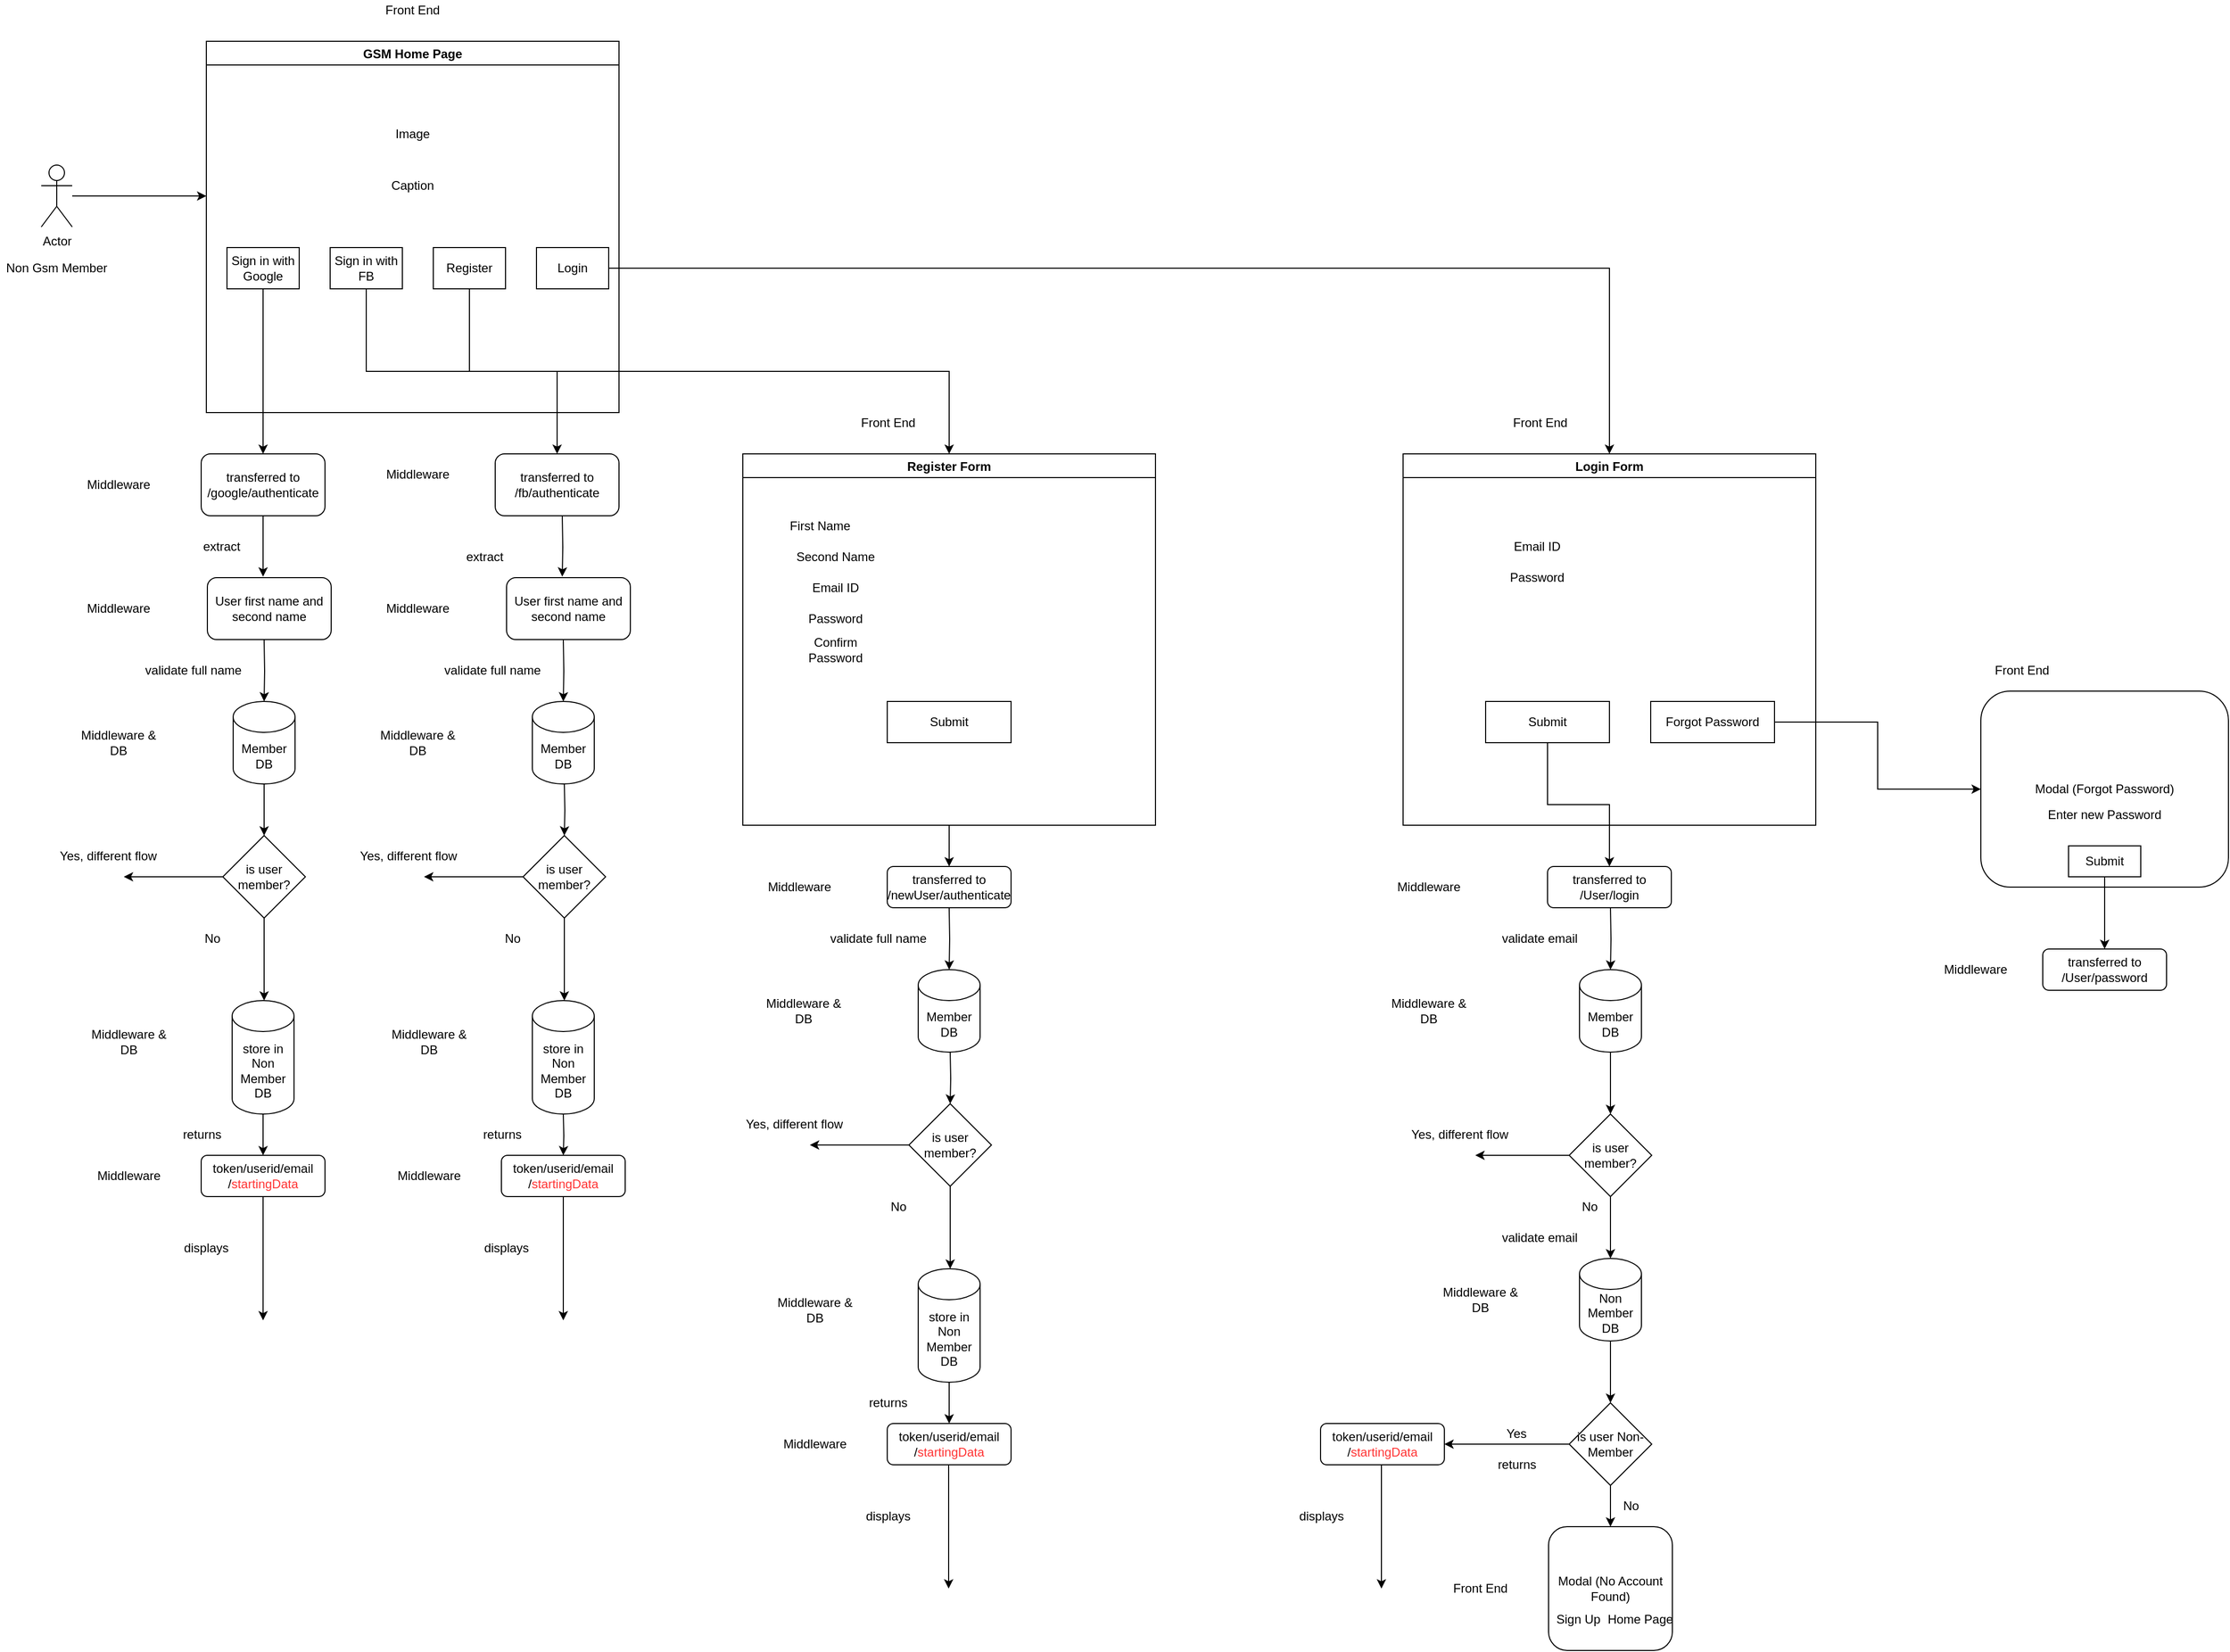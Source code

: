 <mxfile version="14.7.2" type="github">
  <diagram id="JOsgbX38XLbBY9DrWCiV" name="nonGSM member User Flow">
    <mxGraphModel dx="946" dy="614" grid="1" gridSize="10" guides="1" tooltips="1" connect="1" arrows="1" fold="1" page="1" pageScale="1" pageWidth="3300" pageHeight="4681" math="0" shadow="0">
      <root>
        <mxCell id="0" />
        <mxCell id="1" parent="0" />
        <mxCell id="Bx13AfeXELvHfdjOSMqN-60" style="edgeStyle=orthogonalEdgeStyle;rounded=0;orthogonalLoop=1;jettySize=auto;html=1;" edge="1" parent="1" source="Bx13AfeXELvHfdjOSMqN-56">
          <mxGeometry relative="1" as="geometry">
            <mxPoint x="200" y="270" as="targetPoint" />
          </mxGeometry>
        </mxCell>
        <mxCell id="Bx13AfeXELvHfdjOSMqN-56" value="Actor" style="shape=umlActor;verticalLabelPosition=bottom;verticalAlign=top;html=1;outlineConnect=0;" vertex="1" parent="1">
          <mxGeometry x="40" y="240" width="30" height="60" as="geometry" />
        </mxCell>
        <mxCell id="Bx13AfeXELvHfdjOSMqN-57" value="Non Gsm Member" style="text;html=1;strokeColor=none;fillColor=none;align=center;verticalAlign=middle;whiteSpace=wrap;rounded=0;" vertex="1" parent="1">
          <mxGeometry y="330" width="110" height="20" as="geometry" />
        </mxCell>
        <mxCell id="Bx13AfeXELvHfdjOSMqN-59" value="GSM Home Page" style="swimlane;" vertex="1" parent="1">
          <mxGeometry x="200" y="120" width="400" height="360" as="geometry">
            <mxRectangle x="200" y="120" width="130" height="23" as="alternateBounds" />
          </mxGeometry>
        </mxCell>
        <mxCell id="Bx13AfeXELvHfdjOSMqN-62" value="Image" style="text;html=1;strokeColor=none;fillColor=none;align=center;verticalAlign=middle;whiteSpace=wrap;rounded=0;" vertex="1" parent="Bx13AfeXELvHfdjOSMqN-59">
          <mxGeometry x="120" y="80" width="160" height="20" as="geometry" />
        </mxCell>
        <mxCell id="Bx13AfeXELvHfdjOSMqN-63" value="Caption" style="text;html=1;strokeColor=none;fillColor=none;align=center;verticalAlign=middle;whiteSpace=wrap;rounded=0;" vertex="1" parent="Bx13AfeXELvHfdjOSMqN-59">
          <mxGeometry x="120" y="130" width="160" height="20" as="geometry" />
        </mxCell>
        <mxCell id="Bx13AfeXELvHfdjOSMqN-64" value="Sign in with Google" style="rounded=0;whiteSpace=wrap;html=1;" vertex="1" parent="Bx13AfeXELvHfdjOSMqN-59">
          <mxGeometry x="20" y="200" width="70" height="40" as="geometry" />
        </mxCell>
        <mxCell id="Bx13AfeXELvHfdjOSMqN-65" value="Sign in with FB" style="rounded=0;whiteSpace=wrap;html=1;" vertex="1" parent="Bx13AfeXELvHfdjOSMqN-59">
          <mxGeometry x="120" y="200" width="70" height="40" as="geometry" />
        </mxCell>
        <mxCell id="Bx13AfeXELvHfdjOSMqN-66" value="Register" style="rounded=0;whiteSpace=wrap;html=1;" vertex="1" parent="Bx13AfeXELvHfdjOSMqN-59">
          <mxGeometry x="220" y="200" width="70" height="40" as="geometry" />
        </mxCell>
        <mxCell id="Bx13AfeXELvHfdjOSMqN-67" value="Login" style="rounded=0;whiteSpace=wrap;html=1;" vertex="1" parent="Bx13AfeXELvHfdjOSMqN-59">
          <mxGeometry x="320" y="200" width="70" height="40" as="geometry" />
        </mxCell>
        <mxCell id="Bx13AfeXELvHfdjOSMqN-73" style="edgeStyle=orthogonalEdgeStyle;rounded=0;orthogonalLoop=1;jettySize=auto;html=1;entryX=0.45;entryY=-0.017;entryDx=0;entryDy=0;entryPerimeter=0;" edge="1" parent="1" source="Bx13AfeXELvHfdjOSMqN-68" target="Bx13AfeXELvHfdjOSMqN-72">
          <mxGeometry relative="1" as="geometry" />
        </mxCell>
        <mxCell id="Bx13AfeXELvHfdjOSMqN-68" value="transferred to /google/authenticate" style="rounded=1;whiteSpace=wrap;html=1;" vertex="1" parent="1">
          <mxGeometry x="195" y="520" width="120" height="60" as="geometry" />
        </mxCell>
        <mxCell id="Bx13AfeXELvHfdjOSMqN-69" style="edgeStyle=orthogonalEdgeStyle;rounded=0;orthogonalLoop=1;jettySize=auto;html=1;entryX=0.5;entryY=0;entryDx=0;entryDy=0;" edge="1" parent="1" source="Bx13AfeXELvHfdjOSMqN-64" target="Bx13AfeXELvHfdjOSMqN-68">
          <mxGeometry relative="1" as="geometry" />
        </mxCell>
        <mxCell id="Bx13AfeXELvHfdjOSMqN-70" value="Front End" style="text;html=1;strokeColor=none;fillColor=none;align=center;verticalAlign=middle;whiteSpace=wrap;rounded=0;" vertex="1" parent="1">
          <mxGeometry x="325" y="80" width="150" height="20" as="geometry" />
        </mxCell>
        <mxCell id="Bx13AfeXELvHfdjOSMqN-71" value="Middleware" style="text;html=1;strokeColor=none;fillColor=none;align=center;verticalAlign=middle;whiteSpace=wrap;rounded=0;" vertex="1" parent="1">
          <mxGeometry x="70" y="540" width="90" height="20" as="geometry" />
        </mxCell>
        <mxCell id="Bx13AfeXELvHfdjOSMqN-76" style="edgeStyle=orthogonalEdgeStyle;rounded=0;orthogonalLoop=1;jettySize=auto;html=1;entryX=0.5;entryY=0;entryDx=0;entryDy=0;entryPerimeter=0;" edge="1" parent="1" target="Bx13AfeXELvHfdjOSMqN-75">
          <mxGeometry relative="1" as="geometry">
            <mxPoint x="256" y="700" as="sourcePoint" />
          </mxGeometry>
        </mxCell>
        <mxCell id="Bx13AfeXELvHfdjOSMqN-72" value="User first name and second name" style="rounded=1;whiteSpace=wrap;html=1;" vertex="1" parent="1">
          <mxGeometry x="201" y="640" width="120" height="60" as="geometry" />
        </mxCell>
        <mxCell id="Bx13AfeXELvHfdjOSMqN-74" value="extract" style="text;html=1;strokeColor=none;fillColor=none;align=center;verticalAlign=middle;whiteSpace=wrap;rounded=0;" vertex="1" parent="1">
          <mxGeometry x="195" y="600" width="40" height="20" as="geometry" />
        </mxCell>
        <mxCell id="Bx13AfeXELvHfdjOSMqN-82" style="edgeStyle=orthogonalEdgeStyle;rounded=0;orthogonalLoop=1;jettySize=auto;html=1;entryX=0.5;entryY=0;entryDx=0;entryDy=0;" edge="1" parent="1" source="Bx13AfeXELvHfdjOSMqN-75" target="Bx13AfeXELvHfdjOSMqN-78">
          <mxGeometry relative="1" as="geometry" />
        </mxCell>
        <mxCell id="Bx13AfeXELvHfdjOSMqN-75" value="Member DB" style="shape=cylinder3;whiteSpace=wrap;html=1;boundedLbl=1;backgroundOutline=1;size=15;" vertex="1" parent="1">
          <mxGeometry x="226" y="760" width="60" height="80" as="geometry" />
        </mxCell>
        <mxCell id="Bx13AfeXELvHfdjOSMqN-77" value="validate full name" style="text;html=1;strokeColor=none;fillColor=none;align=center;verticalAlign=middle;whiteSpace=wrap;rounded=0;" vertex="1" parent="1">
          <mxGeometry x="130" y="720" width="115" height="20" as="geometry" />
        </mxCell>
        <mxCell id="Bx13AfeXELvHfdjOSMqN-79" style="edgeStyle=orthogonalEdgeStyle;rounded=0;orthogonalLoop=1;jettySize=auto;html=1;" edge="1" parent="1" source="Bx13AfeXELvHfdjOSMqN-78">
          <mxGeometry relative="1" as="geometry">
            <mxPoint x="120" y="930" as="targetPoint" />
          </mxGeometry>
        </mxCell>
        <mxCell id="Bx13AfeXELvHfdjOSMqN-84" style="edgeStyle=orthogonalEdgeStyle;rounded=0;orthogonalLoop=1;jettySize=auto;html=1;entryX=0.5;entryY=0;entryDx=0;entryDy=0;" edge="1" parent="1" source="Bx13AfeXELvHfdjOSMqN-78">
          <mxGeometry relative="1" as="geometry">
            <mxPoint x="256" y="1050" as="targetPoint" />
          </mxGeometry>
        </mxCell>
        <mxCell id="Bx13AfeXELvHfdjOSMqN-78" value="is user member?" style="rhombus;whiteSpace=wrap;html=1;" vertex="1" parent="1">
          <mxGeometry x="216" y="890" width="80" height="80" as="geometry" />
        </mxCell>
        <mxCell id="Bx13AfeXELvHfdjOSMqN-81" value="Yes, different flow" style="text;html=1;strokeColor=none;fillColor=none;align=center;verticalAlign=middle;whiteSpace=wrap;rounded=0;" vertex="1" parent="1">
          <mxGeometry x="30" y="900" width="150" height="20" as="geometry" />
        </mxCell>
        <mxCell id="Bx13AfeXELvHfdjOSMqN-85" value="No" style="text;html=1;strokeColor=none;fillColor=none;align=center;verticalAlign=middle;whiteSpace=wrap;rounded=0;" vertex="1" parent="1">
          <mxGeometry x="186" y="980" width="40" height="20" as="geometry" />
        </mxCell>
        <mxCell id="Bx13AfeXELvHfdjOSMqN-88" style="edgeStyle=orthogonalEdgeStyle;rounded=0;orthogonalLoop=1;jettySize=auto;html=1;entryX=0.5;entryY=0;entryDx=0;entryDy=0;" edge="1" parent="1" source="Bx13AfeXELvHfdjOSMqN-86" target="Bx13AfeXELvHfdjOSMqN-87">
          <mxGeometry relative="1" as="geometry" />
        </mxCell>
        <mxCell id="Bx13AfeXELvHfdjOSMqN-86" value="store in Non Member DB" style="shape=cylinder3;whiteSpace=wrap;html=1;boundedLbl=1;backgroundOutline=1;size=15;" vertex="1" parent="1">
          <mxGeometry x="225" y="1050" width="60" height="110" as="geometry" />
        </mxCell>
        <mxCell id="Bx13AfeXELvHfdjOSMqN-94" style="edgeStyle=orthogonalEdgeStyle;rounded=0;orthogonalLoop=1;jettySize=auto;html=1;" edge="1" parent="1" source="Bx13AfeXELvHfdjOSMqN-87">
          <mxGeometry relative="1" as="geometry">
            <mxPoint x="255" y="1360" as="targetPoint" />
          </mxGeometry>
        </mxCell>
        <mxCell id="Bx13AfeXELvHfdjOSMqN-87" value="token/userid/email&lt;br&gt;/&lt;font color=&quot;#ff3333&quot;&gt;startingData&lt;/font&gt;" style="rounded=1;whiteSpace=wrap;html=1;" vertex="1" parent="1">
          <mxGeometry x="195" y="1200" width="120" height="40" as="geometry" />
        </mxCell>
        <mxCell id="Bx13AfeXELvHfdjOSMqN-89" value="Middleware" style="text;html=1;strokeColor=none;fillColor=none;align=center;verticalAlign=middle;whiteSpace=wrap;rounded=0;" vertex="1" parent="1">
          <mxGeometry x="70" y="660" width="90" height="20" as="geometry" />
        </mxCell>
        <mxCell id="Bx13AfeXELvHfdjOSMqN-90" value="Middleware &amp;amp; DB" style="text;html=1;strokeColor=none;fillColor=none;align=center;verticalAlign=middle;whiteSpace=wrap;rounded=0;" vertex="1" parent="1">
          <mxGeometry x="70" y="790" width="90" height="20" as="geometry" />
        </mxCell>
        <mxCell id="Bx13AfeXELvHfdjOSMqN-91" value="Middleware &amp;amp; DB" style="text;html=1;strokeColor=none;fillColor=none;align=center;verticalAlign=middle;whiteSpace=wrap;rounded=0;" vertex="1" parent="1">
          <mxGeometry x="80" y="1080" width="90" height="20" as="geometry" />
        </mxCell>
        <mxCell id="Bx13AfeXELvHfdjOSMqN-92" value="Middleware" style="text;html=1;strokeColor=none;fillColor=none;align=center;verticalAlign=middle;whiteSpace=wrap;rounded=0;" vertex="1" parent="1">
          <mxGeometry x="80" y="1210" width="90" height="20" as="geometry" />
        </mxCell>
        <mxCell id="Bx13AfeXELvHfdjOSMqN-93" value="returns" style="text;html=1;strokeColor=none;fillColor=none;align=center;verticalAlign=middle;whiteSpace=wrap;rounded=0;" vertex="1" parent="1">
          <mxGeometry x="176" y="1170" width="40" height="20" as="geometry" />
        </mxCell>
        <mxCell id="Bx13AfeXELvHfdjOSMqN-95" value="displays" style="text;html=1;strokeColor=none;fillColor=none;align=center;verticalAlign=middle;whiteSpace=wrap;rounded=0;" vertex="1" parent="1">
          <mxGeometry x="180" y="1280" width="40" height="20" as="geometry" />
        </mxCell>
        <mxCell id="Bx13AfeXELvHfdjOSMqN-96" value="transferred to /fb/authenticate" style="rounded=1;whiteSpace=wrap;html=1;" vertex="1" parent="1">
          <mxGeometry x="480" y="520" width="120" height="60" as="geometry" />
        </mxCell>
        <mxCell id="Bx13AfeXELvHfdjOSMqN-97" style="edgeStyle=orthogonalEdgeStyle;rounded=0;orthogonalLoop=1;jettySize=auto;html=1;exitX=0.5;exitY=1;exitDx=0;exitDy=0;entryX=0.5;entryY=0;entryDx=0;entryDy=0;" edge="1" parent="1" source="Bx13AfeXELvHfdjOSMqN-65" target="Bx13AfeXELvHfdjOSMqN-96">
          <mxGeometry relative="1" as="geometry" />
        </mxCell>
        <mxCell id="Bx13AfeXELvHfdjOSMqN-98" value="Middleware" style="text;html=1;strokeColor=none;fillColor=none;align=center;verticalAlign=middle;whiteSpace=wrap;rounded=0;" vertex="1" parent="1">
          <mxGeometry x="360" y="530" width="90" height="20" as="geometry" />
        </mxCell>
        <mxCell id="Bx13AfeXELvHfdjOSMqN-119" value="extract" style="text;html=1;strokeColor=none;fillColor=none;align=center;verticalAlign=middle;whiteSpace=wrap;rounded=0;" vertex="1" parent="1">
          <mxGeometry x="450" y="610" width="40" height="20" as="geometry" />
        </mxCell>
        <mxCell id="Bx13AfeXELvHfdjOSMqN-120" style="edgeStyle=orthogonalEdgeStyle;rounded=0;orthogonalLoop=1;jettySize=auto;html=1;entryX=0.45;entryY=-0.017;entryDx=0;entryDy=0;entryPerimeter=0;" edge="1" parent="1" target="Bx13AfeXELvHfdjOSMqN-121">
          <mxGeometry relative="1" as="geometry">
            <mxPoint x="545" y="580" as="sourcePoint" />
          </mxGeometry>
        </mxCell>
        <mxCell id="Bx13AfeXELvHfdjOSMqN-121" value="User first name and second name" style="rounded=1;whiteSpace=wrap;html=1;" vertex="1" parent="1">
          <mxGeometry x="491" y="640" width="120" height="60" as="geometry" />
        </mxCell>
        <mxCell id="Bx13AfeXELvHfdjOSMqN-122" value="Middleware" style="text;html=1;strokeColor=none;fillColor=none;align=center;verticalAlign=middle;whiteSpace=wrap;rounded=0;" vertex="1" parent="1">
          <mxGeometry x="360" y="660" width="90" height="20" as="geometry" />
        </mxCell>
        <mxCell id="Bx13AfeXELvHfdjOSMqN-123" style="edgeStyle=orthogonalEdgeStyle;rounded=0;orthogonalLoop=1;jettySize=auto;html=1;entryX=0.5;entryY=0;entryDx=0;entryDy=0;entryPerimeter=0;" edge="1" parent="1" target="Bx13AfeXELvHfdjOSMqN-124">
          <mxGeometry relative="1" as="geometry">
            <mxPoint x="546" y="700" as="sourcePoint" />
          </mxGeometry>
        </mxCell>
        <mxCell id="Bx13AfeXELvHfdjOSMqN-124" value="Member DB" style="shape=cylinder3;whiteSpace=wrap;html=1;boundedLbl=1;backgroundOutline=1;size=15;" vertex="1" parent="1">
          <mxGeometry x="516" y="760" width="60" height="80" as="geometry" />
        </mxCell>
        <mxCell id="Bx13AfeXELvHfdjOSMqN-125" value="validate full name" style="text;html=1;strokeColor=none;fillColor=none;align=center;verticalAlign=middle;whiteSpace=wrap;rounded=0;" vertex="1" parent="1">
          <mxGeometry x="420" y="720" width="115" height="20" as="geometry" />
        </mxCell>
        <mxCell id="Bx13AfeXELvHfdjOSMqN-126" value="Middleware &amp;amp; DB" style="text;html=1;strokeColor=none;fillColor=none;align=center;verticalAlign=middle;whiteSpace=wrap;rounded=0;" vertex="1" parent="1">
          <mxGeometry x="360" y="790" width="90" height="20" as="geometry" />
        </mxCell>
        <mxCell id="Bx13AfeXELvHfdjOSMqN-127" style="edgeStyle=orthogonalEdgeStyle;rounded=0;orthogonalLoop=1;jettySize=auto;html=1;entryX=0.5;entryY=0;entryDx=0;entryDy=0;" edge="1" parent="1" target="Bx13AfeXELvHfdjOSMqN-130">
          <mxGeometry relative="1" as="geometry">
            <mxPoint x="547" y="840" as="sourcePoint" />
          </mxGeometry>
        </mxCell>
        <mxCell id="Bx13AfeXELvHfdjOSMqN-128" style="edgeStyle=orthogonalEdgeStyle;rounded=0;orthogonalLoop=1;jettySize=auto;html=1;" edge="1" parent="1" source="Bx13AfeXELvHfdjOSMqN-130">
          <mxGeometry relative="1" as="geometry">
            <mxPoint x="411" y="930" as="targetPoint" />
          </mxGeometry>
        </mxCell>
        <mxCell id="Bx13AfeXELvHfdjOSMqN-129" style="edgeStyle=orthogonalEdgeStyle;rounded=0;orthogonalLoop=1;jettySize=auto;html=1;entryX=0.5;entryY=0;entryDx=0;entryDy=0;" edge="1" parent="1" source="Bx13AfeXELvHfdjOSMqN-130">
          <mxGeometry relative="1" as="geometry">
            <mxPoint x="547" y="1050" as="targetPoint" />
          </mxGeometry>
        </mxCell>
        <mxCell id="Bx13AfeXELvHfdjOSMqN-130" value="is user member?" style="rhombus;whiteSpace=wrap;html=1;" vertex="1" parent="1">
          <mxGeometry x="507" y="890" width="80" height="80" as="geometry" />
        </mxCell>
        <mxCell id="Bx13AfeXELvHfdjOSMqN-131" value="Yes, different flow" style="text;html=1;strokeColor=none;fillColor=none;align=center;verticalAlign=middle;whiteSpace=wrap;rounded=0;" vertex="1" parent="1">
          <mxGeometry x="321" y="900" width="150" height="20" as="geometry" />
        </mxCell>
        <mxCell id="Bx13AfeXELvHfdjOSMqN-132" value="No" style="text;html=1;strokeColor=none;fillColor=none;align=center;verticalAlign=middle;whiteSpace=wrap;rounded=0;" vertex="1" parent="1">
          <mxGeometry x="477" y="980" width="40" height="20" as="geometry" />
        </mxCell>
        <mxCell id="Bx13AfeXELvHfdjOSMqN-133" value="store in Non Member DB" style="shape=cylinder3;whiteSpace=wrap;html=1;boundedLbl=1;backgroundOutline=1;size=15;" vertex="1" parent="1">
          <mxGeometry x="516" y="1050" width="60" height="110" as="geometry" />
        </mxCell>
        <mxCell id="Bx13AfeXELvHfdjOSMqN-134" value="Middleware &amp;amp; DB" style="text;html=1;strokeColor=none;fillColor=none;align=center;verticalAlign=middle;whiteSpace=wrap;rounded=0;" vertex="1" parent="1">
          <mxGeometry x="371" y="1080" width="90" height="20" as="geometry" />
        </mxCell>
        <mxCell id="Bx13AfeXELvHfdjOSMqN-135" style="edgeStyle=orthogonalEdgeStyle;rounded=0;orthogonalLoop=1;jettySize=auto;html=1;entryX=0.5;entryY=0;entryDx=0;entryDy=0;" edge="1" parent="1" target="Bx13AfeXELvHfdjOSMqN-137">
          <mxGeometry relative="1" as="geometry">
            <mxPoint x="546" y="1160" as="sourcePoint" />
          </mxGeometry>
        </mxCell>
        <mxCell id="Bx13AfeXELvHfdjOSMqN-136" style="edgeStyle=orthogonalEdgeStyle;rounded=0;orthogonalLoop=1;jettySize=auto;html=1;" edge="1" parent="1" source="Bx13AfeXELvHfdjOSMqN-137">
          <mxGeometry relative="1" as="geometry">
            <mxPoint x="546" y="1360" as="targetPoint" />
          </mxGeometry>
        </mxCell>
        <mxCell id="Bx13AfeXELvHfdjOSMqN-137" value="token/userid/email&lt;br&gt;/&lt;font color=&quot;#ff3333&quot;&gt;startingData&lt;/font&gt;" style="rounded=1;whiteSpace=wrap;html=1;" vertex="1" parent="1">
          <mxGeometry x="486" y="1200" width="120" height="40" as="geometry" />
        </mxCell>
        <mxCell id="Bx13AfeXELvHfdjOSMqN-138" value="Middleware" style="text;html=1;strokeColor=none;fillColor=none;align=center;verticalAlign=middle;whiteSpace=wrap;rounded=0;" vertex="1" parent="1">
          <mxGeometry x="371" y="1210" width="90" height="20" as="geometry" />
        </mxCell>
        <mxCell id="Bx13AfeXELvHfdjOSMqN-139" value="returns" style="text;html=1;strokeColor=none;fillColor=none;align=center;verticalAlign=middle;whiteSpace=wrap;rounded=0;" vertex="1" parent="1">
          <mxGeometry x="467" y="1170" width="40" height="20" as="geometry" />
        </mxCell>
        <mxCell id="Bx13AfeXELvHfdjOSMqN-140" value="displays" style="text;html=1;strokeColor=none;fillColor=none;align=center;verticalAlign=middle;whiteSpace=wrap;rounded=0;" vertex="1" parent="1">
          <mxGeometry x="471" y="1280" width="40" height="20" as="geometry" />
        </mxCell>
        <mxCell id="Bx13AfeXELvHfdjOSMqN-151" style="edgeStyle=orthogonalEdgeStyle;rounded=0;orthogonalLoop=1;jettySize=auto;html=1;entryX=0.5;entryY=0;entryDx=0;entryDy=0;" edge="1" parent="1" source="Bx13AfeXELvHfdjOSMqN-141" target="Bx13AfeXELvHfdjOSMqN-148">
          <mxGeometry relative="1" as="geometry" />
        </mxCell>
        <mxCell id="Bx13AfeXELvHfdjOSMqN-141" value="Register Form" style="swimlane;" vertex="1" parent="1">
          <mxGeometry x="720" y="520" width="400" height="360" as="geometry" />
        </mxCell>
        <mxCell id="Bx13AfeXELvHfdjOSMqN-142" value="First Name" style="text;html=1;strokeColor=none;fillColor=none;align=center;verticalAlign=middle;whiteSpace=wrap;rounded=0;" vertex="1" parent="Bx13AfeXELvHfdjOSMqN-141">
          <mxGeometry x="40" y="60" width="70" height="20" as="geometry" />
        </mxCell>
        <mxCell id="Bx13AfeXELvHfdjOSMqN-143" value="Second Name" style="text;html=1;strokeColor=none;fillColor=none;align=center;verticalAlign=middle;whiteSpace=wrap;rounded=0;" vertex="1" parent="Bx13AfeXELvHfdjOSMqN-141">
          <mxGeometry x="40" y="90" width="100" height="20" as="geometry" />
        </mxCell>
        <mxCell id="Bx13AfeXELvHfdjOSMqN-144" value="Email ID" style="text;html=1;strokeColor=none;fillColor=none;align=center;verticalAlign=middle;whiteSpace=wrap;rounded=0;" vertex="1" parent="Bx13AfeXELvHfdjOSMqN-141">
          <mxGeometry x="40" y="120" width="100" height="20" as="geometry" />
        </mxCell>
        <mxCell id="Bx13AfeXELvHfdjOSMqN-145" value="Password" style="text;html=1;strokeColor=none;fillColor=none;align=center;verticalAlign=middle;whiteSpace=wrap;rounded=0;" vertex="1" parent="Bx13AfeXELvHfdjOSMqN-141">
          <mxGeometry x="40" y="150" width="100" height="20" as="geometry" />
        </mxCell>
        <mxCell id="Bx13AfeXELvHfdjOSMqN-146" value="Confirm Password" style="text;html=1;strokeColor=none;fillColor=none;align=center;verticalAlign=middle;whiteSpace=wrap;rounded=0;" vertex="1" parent="Bx13AfeXELvHfdjOSMqN-141">
          <mxGeometry x="40" y="180" width="100" height="20" as="geometry" />
        </mxCell>
        <mxCell id="Bx13AfeXELvHfdjOSMqN-147" value="Submit" style="rounded=0;whiteSpace=wrap;html=1;" vertex="1" parent="Bx13AfeXELvHfdjOSMqN-141">
          <mxGeometry x="140" y="240" width="120" height="40" as="geometry" />
        </mxCell>
        <mxCell id="Bx13AfeXELvHfdjOSMqN-148" value="transferred to /newUser/authenticate" style="rounded=1;whiteSpace=wrap;html=1;" vertex="1" parent="1">
          <mxGeometry x="860" y="920" width="120" height="40" as="geometry" />
        </mxCell>
        <mxCell id="Bx13AfeXELvHfdjOSMqN-149" value="Front End" style="text;html=1;strokeColor=none;fillColor=none;align=center;verticalAlign=middle;whiteSpace=wrap;rounded=0;" vertex="1" parent="1">
          <mxGeometry x="816" y="480" width="90" height="20" as="geometry" />
        </mxCell>
        <mxCell id="Bx13AfeXELvHfdjOSMqN-150" value="Middleware" style="text;html=1;strokeColor=none;fillColor=none;align=center;verticalAlign=middle;whiteSpace=wrap;rounded=0;" vertex="1" parent="1">
          <mxGeometry x="730" y="930" width="90" height="20" as="geometry" />
        </mxCell>
        <mxCell id="Bx13AfeXELvHfdjOSMqN-152" style="edgeStyle=orthogonalEdgeStyle;rounded=0;orthogonalLoop=1;jettySize=auto;html=1;entryX=0.5;entryY=0;entryDx=0;entryDy=0;entryPerimeter=0;" edge="1" parent="1" target="Bx13AfeXELvHfdjOSMqN-153">
          <mxGeometry relative="1" as="geometry">
            <mxPoint x="920" y="960" as="sourcePoint" />
          </mxGeometry>
        </mxCell>
        <mxCell id="Bx13AfeXELvHfdjOSMqN-153" value="Member DB" style="shape=cylinder3;whiteSpace=wrap;html=1;boundedLbl=1;backgroundOutline=1;size=15;" vertex="1" parent="1">
          <mxGeometry x="890" y="1020" width="60" height="80" as="geometry" />
        </mxCell>
        <mxCell id="Bx13AfeXELvHfdjOSMqN-154" value="validate full name" style="text;html=1;strokeColor=none;fillColor=none;align=center;verticalAlign=middle;whiteSpace=wrap;rounded=0;" vertex="1" parent="1">
          <mxGeometry x="794" y="980" width="115" height="20" as="geometry" />
        </mxCell>
        <mxCell id="Bx13AfeXELvHfdjOSMqN-155" value="Middleware &amp;amp; DB" style="text;html=1;strokeColor=none;fillColor=none;align=center;verticalAlign=middle;whiteSpace=wrap;rounded=0;" vertex="1" parent="1">
          <mxGeometry x="734" y="1050" width="90" height="20" as="geometry" />
        </mxCell>
        <mxCell id="Bx13AfeXELvHfdjOSMqN-156" style="edgeStyle=orthogonalEdgeStyle;rounded=0;orthogonalLoop=1;jettySize=auto;html=1;entryX=0.5;entryY=0;entryDx=0;entryDy=0;" edge="1" parent="1" target="Bx13AfeXELvHfdjOSMqN-159">
          <mxGeometry relative="1" as="geometry">
            <mxPoint x="921" y="1100" as="sourcePoint" />
          </mxGeometry>
        </mxCell>
        <mxCell id="Bx13AfeXELvHfdjOSMqN-157" style="edgeStyle=orthogonalEdgeStyle;rounded=0;orthogonalLoop=1;jettySize=auto;html=1;" edge="1" parent="1" source="Bx13AfeXELvHfdjOSMqN-159">
          <mxGeometry relative="1" as="geometry">
            <mxPoint x="785" y="1190" as="targetPoint" />
          </mxGeometry>
        </mxCell>
        <mxCell id="Bx13AfeXELvHfdjOSMqN-158" style="edgeStyle=orthogonalEdgeStyle;rounded=0;orthogonalLoop=1;jettySize=auto;html=1;entryX=0.5;entryY=0;entryDx=0;entryDy=0;" edge="1" parent="1" source="Bx13AfeXELvHfdjOSMqN-159">
          <mxGeometry relative="1" as="geometry">
            <mxPoint x="921" y="1310" as="targetPoint" />
          </mxGeometry>
        </mxCell>
        <mxCell id="Bx13AfeXELvHfdjOSMqN-159" value="is user member?" style="rhombus;whiteSpace=wrap;html=1;" vertex="1" parent="1">
          <mxGeometry x="881" y="1150" width="80" height="80" as="geometry" />
        </mxCell>
        <mxCell id="Bx13AfeXELvHfdjOSMqN-160" value="Yes, different flow" style="text;html=1;strokeColor=none;fillColor=none;align=center;verticalAlign=middle;whiteSpace=wrap;rounded=0;" vertex="1" parent="1">
          <mxGeometry x="695" y="1160" width="150" height="20" as="geometry" />
        </mxCell>
        <mxCell id="Bx13AfeXELvHfdjOSMqN-161" value="No" style="text;html=1;strokeColor=none;fillColor=none;align=center;verticalAlign=middle;whiteSpace=wrap;rounded=0;" vertex="1" parent="1">
          <mxGeometry x="851" y="1240" width="40" height="20" as="geometry" />
        </mxCell>
        <mxCell id="Bx13AfeXELvHfdjOSMqN-169" style="edgeStyle=orthogonalEdgeStyle;rounded=0;orthogonalLoop=1;jettySize=auto;html=1;" edge="1" parent="1" source="Bx13AfeXELvHfdjOSMqN-162" target="Bx13AfeXELvHfdjOSMqN-164">
          <mxGeometry relative="1" as="geometry" />
        </mxCell>
        <mxCell id="Bx13AfeXELvHfdjOSMqN-162" value="store in Non Member DB" style="shape=cylinder3;whiteSpace=wrap;html=1;boundedLbl=1;backgroundOutline=1;size=15;" vertex="1" parent="1">
          <mxGeometry x="890" y="1310" width="60" height="110" as="geometry" />
        </mxCell>
        <mxCell id="Bx13AfeXELvHfdjOSMqN-163" value="Middleware &amp;amp; DB" style="text;html=1;strokeColor=none;fillColor=none;align=center;verticalAlign=middle;whiteSpace=wrap;rounded=0;" vertex="1" parent="1">
          <mxGeometry x="745" y="1340" width="90" height="20" as="geometry" />
        </mxCell>
        <mxCell id="Bx13AfeXELvHfdjOSMqN-164" value="token/userid/email&lt;br&gt;/&lt;font color=&quot;#ff3333&quot;&gt;startingData&lt;/font&gt;" style="rounded=1;whiteSpace=wrap;html=1;" vertex="1" parent="1">
          <mxGeometry x="860" y="1460" width="120" height="40" as="geometry" />
        </mxCell>
        <mxCell id="Bx13AfeXELvHfdjOSMqN-165" value="Middleware" style="text;html=1;strokeColor=none;fillColor=none;align=center;verticalAlign=middle;whiteSpace=wrap;rounded=0;" vertex="1" parent="1">
          <mxGeometry x="745" y="1470" width="90" height="20" as="geometry" />
        </mxCell>
        <mxCell id="Bx13AfeXELvHfdjOSMqN-166" value="returns" style="text;html=1;strokeColor=none;fillColor=none;align=center;verticalAlign=middle;whiteSpace=wrap;rounded=0;" vertex="1" parent="1">
          <mxGeometry x="841" y="1430" width="40" height="20" as="geometry" />
        </mxCell>
        <mxCell id="Bx13AfeXELvHfdjOSMqN-167" style="edgeStyle=orthogonalEdgeStyle;rounded=0;orthogonalLoop=1;jettySize=auto;html=1;" edge="1" parent="1">
          <mxGeometry relative="1" as="geometry">
            <mxPoint x="919.5" y="1620" as="targetPoint" />
            <mxPoint x="919.5" y="1500" as="sourcePoint" />
          </mxGeometry>
        </mxCell>
        <mxCell id="Bx13AfeXELvHfdjOSMqN-168" value="displays" style="text;html=1;strokeColor=none;fillColor=none;align=center;verticalAlign=middle;whiteSpace=wrap;rounded=0;" vertex="1" parent="1">
          <mxGeometry x="841" y="1540" width="40" height="20" as="geometry" />
        </mxCell>
        <mxCell id="Bx13AfeXELvHfdjOSMqN-170" style="edgeStyle=orthogonalEdgeStyle;rounded=0;orthogonalLoop=1;jettySize=auto;html=1;exitX=0.5;exitY=1;exitDx=0;exitDy=0;" edge="1" parent="1" source="Bx13AfeXELvHfdjOSMqN-66" target="Bx13AfeXELvHfdjOSMqN-141">
          <mxGeometry relative="1" as="geometry" />
        </mxCell>
        <mxCell id="Bx13AfeXELvHfdjOSMqN-183" style="edgeStyle=orthogonalEdgeStyle;rounded=0;orthogonalLoop=1;jettySize=auto;html=1;entryX=0.5;entryY=0;entryDx=0;entryDy=0;exitX=0.5;exitY=1;exitDx=0;exitDy=0;" edge="1" parent="1" source="Bx13AfeXELvHfdjOSMqN-177" target="Bx13AfeXELvHfdjOSMqN-181">
          <mxGeometry relative="1" as="geometry" />
        </mxCell>
        <mxCell id="Bx13AfeXELvHfdjOSMqN-171" value="Login Form" style="swimlane;" vertex="1" parent="1">
          <mxGeometry x="1360" y="520" width="400" height="360" as="geometry" />
        </mxCell>
        <mxCell id="Bx13AfeXELvHfdjOSMqN-177" value="Submit" style="rounded=0;whiteSpace=wrap;html=1;" vertex="1" parent="Bx13AfeXELvHfdjOSMqN-171">
          <mxGeometry x="80" y="240" width="120" height="40" as="geometry" />
        </mxCell>
        <mxCell id="Bx13AfeXELvHfdjOSMqN-178" value="Email ID" style="text;html=1;strokeColor=none;fillColor=none;align=center;verticalAlign=middle;whiteSpace=wrap;rounded=0;" vertex="1" parent="Bx13AfeXELvHfdjOSMqN-171">
          <mxGeometry x="80" y="80" width="100" height="20" as="geometry" />
        </mxCell>
        <mxCell id="Bx13AfeXELvHfdjOSMqN-179" value="Password" style="text;html=1;strokeColor=none;fillColor=none;align=center;verticalAlign=middle;whiteSpace=wrap;rounded=0;" vertex="1" parent="Bx13AfeXELvHfdjOSMqN-171">
          <mxGeometry x="80" y="110" width="100" height="20" as="geometry" />
        </mxCell>
        <mxCell id="Bx13AfeXELvHfdjOSMqN-180" value="Forgot Password" style="rounded=0;whiteSpace=wrap;html=1;" vertex="1" parent="Bx13AfeXELvHfdjOSMqN-171">
          <mxGeometry x="240" y="240" width="120" height="40" as="geometry" />
        </mxCell>
        <mxCell id="Bx13AfeXELvHfdjOSMqN-181" value="transferred to /User/login" style="rounded=1;whiteSpace=wrap;html=1;" vertex="1" parent="1">
          <mxGeometry x="1500" y="920" width="120" height="40" as="geometry" />
        </mxCell>
        <mxCell id="Bx13AfeXELvHfdjOSMqN-182" value="Middleware" style="text;html=1;strokeColor=none;fillColor=none;align=center;verticalAlign=middle;whiteSpace=wrap;rounded=0;" vertex="1" parent="1">
          <mxGeometry x="1340" y="930" width="90" height="20" as="geometry" />
        </mxCell>
        <mxCell id="Bx13AfeXELvHfdjOSMqN-185" style="edgeStyle=orthogonalEdgeStyle;rounded=0;orthogonalLoop=1;jettySize=auto;html=1;entryX=0.5;entryY=0;entryDx=0;entryDy=0;entryPerimeter=0;" edge="1" parent="1" target="Bx13AfeXELvHfdjOSMqN-186">
          <mxGeometry relative="1" as="geometry">
            <mxPoint x="1561" y="960" as="sourcePoint" />
          </mxGeometry>
        </mxCell>
        <mxCell id="Bx13AfeXELvHfdjOSMqN-194" style="edgeStyle=orthogonalEdgeStyle;rounded=0;orthogonalLoop=1;jettySize=auto;html=1;entryX=0.5;entryY=0;entryDx=0;entryDy=0;" edge="1" parent="1" source="Bx13AfeXELvHfdjOSMqN-186" target="Bx13AfeXELvHfdjOSMqN-190">
          <mxGeometry relative="1" as="geometry" />
        </mxCell>
        <mxCell id="Bx13AfeXELvHfdjOSMqN-186" value="Member DB" style="shape=cylinder3;whiteSpace=wrap;html=1;boundedLbl=1;backgroundOutline=1;size=15;" vertex="1" parent="1">
          <mxGeometry x="1531" y="1020" width="60" height="80" as="geometry" />
        </mxCell>
        <mxCell id="Bx13AfeXELvHfdjOSMqN-187" value="validate email" style="text;html=1;strokeColor=none;fillColor=none;align=center;verticalAlign=middle;whiteSpace=wrap;rounded=0;" vertex="1" parent="1">
          <mxGeometry x="1435" y="980" width="115" height="20" as="geometry" />
        </mxCell>
        <mxCell id="Bx13AfeXELvHfdjOSMqN-188" style="edgeStyle=orthogonalEdgeStyle;rounded=0;orthogonalLoop=1;jettySize=auto;html=1;" edge="1" parent="1" source="Bx13AfeXELvHfdjOSMqN-190">
          <mxGeometry relative="1" as="geometry">
            <mxPoint x="1430" y="1200" as="targetPoint" />
          </mxGeometry>
        </mxCell>
        <mxCell id="Bx13AfeXELvHfdjOSMqN-196" style="edgeStyle=orthogonalEdgeStyle;rounded=0;orthogonalLoop=1;jettySize=auto;html=1;entryX=0.5;entryY=0;entryDx=0;entryDy=0;entryPerimeter=0;" edge="1" parent="1" source="Bx13AfeXELvHfdjOSMqN-190" target="Bx13AfeXELvHfdjOSMqN-195">
          <mxGeometry relative="1" as="geometry" />
        </mxCell>
        <mxCell id="Bx13AfeXELvHfdjOSMqN-190" value="is user member?" style="rhombus;whiteSpace=wrap;html=1;" vertex="1" parent="1">
          <mxGeometry x="1521" y="1160" width="80" height="80" as="geometry" />
        </mxCell>
        <mxCell id="Bx13AfeXELvHfdjOSMqN-191" value="Yes, different flow" style="text;html=1;strokeColor=none;fillColor=none;align=center;verticalAlign=middle;whiteSpace=wrap;rounded=0;" vertex="1" parent="1">
          <mxGeometry x="1340" y="1170" width="150" height="20" as="geometry" />
        </mxCell>
        <mxCell id="Bx13AfeXELvHfdjOSMqN-192" value="No" style="text;html=1;strokeColor=none;fillColor=none;align=center;verticalAlign=middle;whiteSpace=wrap;rounded=0;" vertex="1" parent="1">
          <mxGeometry x="1521" y="1240" width="40" height="20" as="geometry" />
        </mxCell>
        <mxCell id="Bx13AfeXELvHfdjOSMqN-198" style="edgeStyle=orthogonalEdgeStyle;rounded=0;orthogonalLoop=1;jettySize=auto;html=1;entryX=0.5;entryY=0;entryDx=0;entryDy=0;" edge="1" parent="1" source="Bx13AfeXELvHfdjOSMqN-195" target="Bx13AfeXELvHfdjOSMqN-197">
          <mxGeometry relative="1" as="geometry" />
        </mxCell>
        <mxCell id="Bx13AfeXELvHfdjOSMqN-195" value="Non Member DB" style="shape=cylinder3;whiteSpace=wrap;html=1;boundedLbl=1;backgroundOutline=1;size=15;" vertex="1" parent="1">
          <mxGeometry x="1531" y="1300" width="60" height="80" as="geometry" />
        </mxCell>
        <mxCell id="Bx13AfeXELvHfdjOSMqN-204" style="edgeStyle=orthogonalEdgeStyle;rounded=0;orthogonalLoop=1;jettySize=auto;html=1;entryX=1;entryY=0.5;entryDx=0;entryDy=0;" edge="1" parent="1" source="Bx13AfeXELvHfdjOSMqN-197" target="Bx13AfeXELvHfdjOSMqN-203">
          <mxGeometry relative="1" as="geometry" />
        </mxCell>
        <mxCell id="Bx13AfeXELvHfdjOSMqN-209" style="edgeStyle=orthogonalEdgeStyle;rounded=0;orthogonalLoop=1;jettySize=auto;html=1;entryX=0.5;entryY=0;entryDx=0;entryDy=0;" edge="1" parent="1" source="Bx13AfeXELvHfdjOSMqN-197" target="Bx13AfeXELvHfdjOSMqN-207">
          <mxGeometry relative="1" as="geometry" />
        </mxCell>
        <mxCell id="Bx13AfeXELvHfdjOSMqN-197" value="is user Non-Member" style="rhombus;whiteSpace=wrap;html=1;" vertex="1" parent="1">
          <mxGeometry x="1521" y="1440" width="80" height="80" as="geometry" />
        </mxCell>
        <mxCell id="Bx13AfeXELvHfdjOSMqN-200" value="validate email" style="text;html=1;strokeColor=none;fillColor=none;align=center;verticalAlign=middle;whiteSpace=wrap;rounded=0;" vertex="1" parent="1">
          <mxGeometry x="1435" y="1270" width="115" height="20" as="geometry" />
        </mxCell>
        <mxCell id="Bx13AfeXELvHfdjOSMqN-201" value="Middleware &amp;amp; DB" style="text;html=1;strokeColor=none;fillColor=none;align=center;verticalAlign=middle;whiteSpace=wrap;rounded=0;" vertex="1" parent="1">
          <mxGeometry x="1340" y="1050" width="90" height="20" as="geometry" />
        </mxCell>
        <mxCell id="Bx13AfeXELvHfdjOSMqN-202" value="Middleware &amp;amp; DB" style="text;html=1;strokeColor=none;fillColor=none;align=center;verticalAlign=middle;whiteSpace=wrap;rounded=0;" vertex="1" parent="1">
          <mxGeometry x="1390" y="1330" width="90" height="20" as="geometry" />
        </mxCell>
        <mxCell id="Bx13AfeXELvHfdjOSMqN-203" value="token/userid/email&lt;br&gt;/&lt;font color=&quot;#ff3333&quot;&gt;startingData&lt;/font&gt;" style="rounded=1;whiteSpace=wrap;html=1;" vertex="1" parent="1">
          <mxGeometry x="1280" y="1460" width="120" height="40" as="geometry" />
        </mxCell>
        <mxCell id="Bx13AfeXELvHfdjOSMqN-205" value="Yes" style="text;html=1;strokeColor=none;fillColor=none;align=center;verticalAlign=middle;whiteSpace=wrap;rounded=0;" vertex="1" parent="1">
          <mxGeometry x="1450" y="1460" width="40" height="20" as="geometry" />
        </mxCell>
        <mxCell id="Bx13AfeXELvHfdjOSMqN-206" value="returns" style="text;html=1;strokeColor=none;fillColor=none;align=center;verticalAlign=middle;whiteSpace=wrap;rounded=0;" vertex="1" parent="1">
          <mxGeometry x="1412.5" y="1490" width="115" height="20" as="geometry" />
        </mxCell>
        <mxCell id="Bx13AfeXELvHfdjOSMqN-207" value="Modal (No Account Found)" style="rounded=1;whiteSpace=wrap;html=1;" vertex="1" parent="1">
          <mxGeometry x="1501" y="1560" width="120" height="120" as="geometry" />
        </mxCell>
        <mxCell id="Bx13AfeXELvHfdjOSMqN-210" value="No" style="text;html=1;strokeColor=none;fillColor=none;align=center;verticalAlign=middle;whiteSpace=wrap;rounded=0;" vertex="1" parent="1">
          <mxGeometry x="1561" y="1530" width="40" height="20" as="geometry" />
        </mxCell>
        <mxCell id="Bx13AfeXELvHfdjOSMqN-211" value="Sign Up" style="text;html=1;strokeColor=none;fillColor=none;align=center;verticalAlign=middle;whiteSpace=wrap;rounded=0;" vertex="1" parent="1">
          <mxGeometry x="1480" y="1640" width="100" height="20" as="geometry" />
        </mxCell>
        <mxCell id="Bx13AfeXELvHfdjOSMqN-212" value="Home Page" style="text;html=1;strokeColor=none;fillColor=none;align=center;verticalAlign=middle;whiteSpace=wrap;rounded=0;" vertex="1" parent="1">
          <mxGeometry x="1540" y="1640" width="100" height="20" as="geometry" />
        </mxCell>
        <mxCell id="Bx13AfeXELvHfdjOSMqN-213" value="Front End" style="text;html=1;strokeColor=none;fillColor=none;align=center;verticalAlign=middle;whiteSpace=wrap;rounded=0;" vertex="1" parent="1">
          <mxGeometry x="1390" y="1610" width="90" height="20" as="geometry" />
        </mxCell>
        <mxCell id="Bx13AfeXELvHfdjOSMqN-214" style="edgeStyle=orthogonalEdgeStyle;rounded=0;orthogonalLoop=1;jettySize=auto;html=1;" edge="1" parent="1">
          <mxGeometry relative="1" as="geometry">
            <mxPoint x="1339" y="1620" as="targetPoint" />
            <mxPoint x="1339" y="1500" as="sourcePoint" />
          </mxGeometry>
        </mxCell>
        <mxCell id="Bx13AfeXELvHfdjOSMqN-215" value="displays" style="text;html=1;strokeColor=none;fillColor=none;align=center;verticalAlign=middle;whiteSpace=wrap;rounded=0;" vertex="1" parent="1">
          <mxGeometry x="1260.5" y="1540" width="40" height="20" as="geometry" />
        </mxCell>
        <mxCell id="Bx13AfeXELvHfdjOSMqN-216" style="edgeStyle=orthogonalEdgeStyle;rounded=0;orthogonalLoop=1;jettySize=auto;html=1;entryX=0.5;entryY=0;entryDx=0;entryDy=0;" edge="1" parent="1" source="Bx13AfeXELvHfdjOSMqN-67" target="Bx13AfeXELvHfdjOSMqN-171">
          <mxGeometry relative="1" as="geometry" />
        </mxCell>
        <mxCell id="Bx13AfeXELvHfdjOSMqN-217" value="Modal (Forgot Password)" style="rounded=1;whiteSpace=wrap;html=1;" vertex="1" parent="1">
          <mxGeometry x="1920" y="750" width="240" height="190" as="geometry" />
        </mxCell>
        <mxCell id="Bx13AfeXELvHfdjOSMqN-218" value="Enter new Password" style="text;html=1;strokeColor=none;fillColor=none;align=center;verticalAlign=middle;whiteSpace=wrap;rounded=0;" vertex="1" parent="1">
          <mxGeometry x="1975" y="860" width="130" height="20" as="geometry" />
        </mxCell>
        <mxCell id="Bx13AfeXELvHfdjOSMqN-219" style="edgeStyle=orthogonalEdgeStyle;rounded=0;orthogonalLoop=1;jettySize=auto;html=1;entryX=0;entryY=0.5;entryDx=0;entryDy=0;" edge="1" parent="1" source="Bx13AfeXELvHfdjOSMqN-180" target="Bx13AfeXELvHfdjOSMqN-217">
          <mxGeometry relative="1" as="geometry" />
        </mxCell>
        <mxCell id="Bx13AfeXELvHfdjOSMqN-225" style="edgeStyle=orthogonalEdgeStyle;rounded=0;orthogonalLoop=1;jettySize=auto;html=1;entryX=0.5;entryY=0;entryDx=0;entryDy=0;" edge="1" parent="1" source="Bx13AfeXELvHfdjOSMqN-220" target="Bx13AfeXELvHfdjOSMqN-221">
          <mxGeometry relative="1" as="geometry" />
        </mxCell>
        <mxCell id="Bx13AfeXELvHfdjOSMqN-220" value="Submit" style="rounded=0;whiteSpace=wrap;html=1;" vertex="1" parent="1">
          <mxGeometry x="2005" y="900" width="70" height="30" as="geometry" />
        </mxCell>
        <mxCell id="Bx13AfeXELvHfdjOSMqN-221" value="transferred to /User/password" style="rounded=1;whiteSpace=wrap;html=1;" vertex="1" parent="1">
          <mxGeometry x="1980" y="1000" width="120" height="40" as="geometry" />
        </mxCell>
        <mxCell id="Bx13AfeXELvHfdjOSMqN-222" value="Front End" style="text;html=1;strokeColor=none;fillColor=none;align=center;verticalAlign=middle;whiteSpace=wrap;rounded=0;" vertex="1" parent="1">
          <mxGeometry x="1447.5" y="480" width="90" height="20" as="geometry" />
        </mxCell>
        <mxCell id="Bx13AfeXELvHfdjOSMqN-223" value="Front End" style="text;html=1;strokeColor=none;fillColor=none;align=center;verticalAlign=middle;whiteSpace=wrap;rounded=0;" vertex="1" parent="1">
          <mxGeometry x="1915" y="720" width="90" height="20" as="geometry" />
        </mxCell>
        <mxCell id="Bx13AfeXELvHfdjOSMqN-224" value="Middleware" style="text;html=1;strokeColor=none;fillColor=none;align=center;verticalAlign=middle;whiteSpace=wrap;rounded=0;" vertex="1" parent="1">
          <mxGeometry x="1870" y="1010" width="90" height="20" as="geometry" />
        </mxCell>
      </root>
    </mxGraphModel>
  </diagram>
</mxfile>
